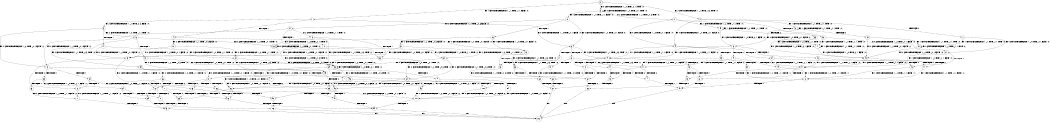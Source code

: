 digraph BCG {
size = "7, 10.5";
center = TRUE;
node [shape = circle];
0 [peripheries = 2];
0 -> 1 [label = "EX !1 !ATOMIC_EXCH_BRANCH (1, +1, TRUE, +1, 1, FALSE) !:0:"];
0 -> 2 [label = "EX !2 !ATOMIC_EXCH_BRANCH (1, +1, TRUE, +0, 3, TRUE) !:0:"];
0 -> 3 [label = "EX !0 !ATOMIC_EXCH_BRANCH (1, +0, TRUE, +0, 1, TRUE) !:0:"];
1 -> 4 [label = "TERMINATE !1"];
1 -> 5 [label = "EX !2 !ATOMIC_EXCH_BRANCH (1, +1, TRUE, +0, 3, FALSE) !:0:"];
1 -> 6 [label = "EX !0 !ATOMIC_EXCH_BRANCH (1, +0, TRUE, +0, 1, FALSE) !:0:"];
2 -> 7 [label = "TERMINATE !2"];
2 -> 8 [label = "EX !1 !ATOMIC_EXCH_BRANCH (1, +1, TRUE, +1, 1, TRUE) !:0:"];
2 -> 9 [label = "EX !0 !ATOMIC_EXCH_BRANCH (1, +0, TRUE, +0, 1, FALSE) !:0:"];
3 -> 10 [label = "EX !1 !ATOMIC_EXCH_BRANCH (1, +1, TRUE, +1, 1, FALSE) !:0:"];
3 -> 11 [label = "EX !2 !ATOMIC_EXCH_BRANCH (1, +1, TRUE, +0, 3, TRUE) !:0:"];
3 -> 3 [label = "EX !0 !ATOMIC_EXCH_BRANCH (1, +0, TRUE, +0, 1, TRUE) !:0:"];
4 -> 12 [label = "EX !2 !ATOMIC_EXCH_BRANCH (1, +1, TRUE, +0, 3, FALSE) !:0:"];
4 -> 13 [label = "EX !0 !ATOMIC_EXCH_BRANCH (1, +0, TRUE, +0, 1, FALSE) !:0:"];
5 -> 14 [label = "TERMINATE !1"];
5 -> 15 [label = "EX !0 !ATOMIC_EXCH_BRANCH (1, +0, TRUE, +0, 1, FALSE) !:0:"];
5 -> 16 [label = "EX !2 !ATOMIC_EXCH_BRANCH (1, +0, TRUE, +1, 1, TRUE) !:0:"];
6 -> 17 [label = "TERMINATE !1"];
6 -> 18 [label = "TERMINATE !0"];
6 -> 19 [label = "EX !2 !ATOMIC_EXCH_BRANCH (1, +1, TRUE, +0, 3, TRUE) !:0:"];
7 -> 20 [label = "EX !1 !ATOMIC_EXCH_BRANCH (1, +1, TRUE, +1, 1, TRUE) !:0:"];
7 -> 21 [label = "EX !0 !ATOMIC_EXCH_BRANCH (1, +0, TRUE, +0, 1, FALSE) !:0:"];
8 -> 22 [label = "TERMINATE !2"];
8 -> 23 [label = "EX !0 !ATOMIC_EXCH_BRANCH (1, +0, TRUE, +0, 1, FALSE) !:0:"];
8 -> 8 [label = "EX !1 !ATOMIC_EXCH_BRANCH (1, +1, TRUE, +1, 1, TRUE) !:0:"];
9 -> 24 [label = "TERMINATE !2"];
9 -> 25 [label = "TERMINATE !0"];
9 -> 19 [label = "EX !1 !ATOMIC_EXCH_BRANCH (1, +1, TRUE, +1, 1, FALSE) !:0:"];
10 -> 26 [label = "TERMINATE !1"];
10 -> 27 [label = "EX !2 !ATOMIC_EXCH_BRANCH (1, +1, TRUE, +0, 3, FALSE) !:0:"];
10 -> 6 [label = "EX !0 !ATOMIC_EXCH_BRANCH (1, +0, TRUE, +0, 1, FALSE) !:0:"];
11 -> 28 [label = "TERMINATE !2"];
11 -> 29 [label = "EX !1 !ATOMIC_EXCH_BRANCH (1, +1, TRUE, +1, 1, TRUE) !:0:"];
11 -> 9 [label = "EX !0 !ATOMIC_EXCH_BRANCH (1, +0, TRUE, +0, 1, FALSE) !:0:"];
12 -> 30 [label = "EX !0 !ATOMIC_EXCH_BRANCH (1, +0, TRUE, +0, 1, FALSE) !:0:"];
12 -> 31 [label = "EX !2 !ATOMIC_EXCH_BRANCH (1, +0, TRUE, +1, 1, TRUE) !:0:"];
13 -> 32 [label = "TERMINATE !0"];
13 -> 33 [label = "EX !2 !ATOMIC_EXCH_BRANCH (1, +1, TRUE, +0, 3, TRUE) !:0:"];
14 -> 30 [label = "EX !0 !ATOMIC_EXCH_BRANCH (1, +0, TRUE, +0, 1, FALSE) !:0:"];
14 -> 31 [label = "EX !2 !ATOMIC_EXCH_BRANCH (1, +0, TRUE, +1, 1, TRUE) !:0:"];
15 -> 34 [label = "TERMINATE !1"];
15 -> 35 [label = "TERMINATE !0"];
15 -> 36 [label = "EX !2 !ATOMIC_EXCH_BRANCH (1, +0, TRUE, +1, 1, FALSE) !:0:"];
16 -> 37 [label = "TERMINATE !1"];
16 -> 38 [label = "EX !0 !ATOMIC_EXCH_BRANCH (1, +0, TRUE, +0, 1, TRUE) !:0:"];
16 -> 39 [label = "EX !2 !ATOMIC_EXCH_BRANCH (1, +1, TRUE, +0, 3, TRUE) !:0:"];
17 -> 32 [label = "TERMINATE !0"];
17 -> 33 [label = "EX !2 !ATOMIC_EXCH_BRANCH (1, +1, TRUE, +0, 3, TRUE) !:0:"];
18 -> 40 [label = "TERMINATE !1"];
18 -> 41 [label = "EX !2 !ATOMIC_EXCH_BRANCH (1, +1, TRUE, +0, 3, TRUE) !:1:"];
19 -> 42 [label = "TERMINATE !1"];
19 -> 43 [label = "TERMINATE !2"];
19 -> 44 [label = "TERMINATE !0"];
20 -> 45 [label = "EX !0 !ATOMIC_EXCH_BRANCH (1, +0, TRUE, +0, 1, FALSE) !:0:"];
20 -> 20 [label = "EX !1 !ATOMIC_EXCH_BRANCH (1, +1, TRUE, +1, 1, TRUE) !:0:"];
21 -> 46 [label = "TERMINATE !0"];
21 -> 47 [label = "EX !1 !ATOMIC_EXCH_BRANCH (1, +1, TRUE, +1, 1, FALSE) !:0:"];
22 -> 45 [label = "EX !0 !ATOMIC_EXCH_BRANCH (1, +0, TRUE, +0, 1, FALSE) !:0:"];
22 -> 20 [label = "EX !1 !ATOMIC_EXCH_BRANCH (1, +1, TRUE, +1, 1, TRUE) !:0:"];
23 -> 48 [label = "TERMINATE !2"];
23 -> 49 [label = "TERMINATE !0"];
23 -> 19 [label = "EX !1 !ATOMIC_EXCH_BRANCH (1, +1, TRUE, +1, 1, FALSE) !:0:"];
24 -> 46 [label = "TERMINATE !0"];
24 -> 47 [label = "EX !1 !ATOMIC_EXCH_BRANCH (1, +1, TRUE, +1, 1, FALSE) !:0:"];
25 -> 50 [label = "TERMINATE !2"];
25 -> 41 [label = "EX !1 !ATOMIC_EXCH_BRANCH (1, +1, TRUE, +1, 1, FALSE) !:1:"];
26 -> 51 [label = "EX !2 !ATOMIC_EXCH_BRANCH (1, +1, TRUE, +0, 3, FALSE) !:0:"];
26 -> 13 [label = "EX !0 !ATOMIC_EXCH_BRANCH (1, +0, TRUE, +0, 1, FALSE) !:0:"];
27 -> 52 [label = "TERMINATE !1"];
27 -> 53 [label = "EX !2 !ATOMIC_EXCH_BRANCH (1, +0, TRUE, +1, 1, TRUE) !:0:"];
27 -> 15 [label = "EX !0 !ATOMIC_EXCH_BRANCH (1, +0, TRUE, +0, 1, FALSE) !:0:"];
28 -> 54 [label = "EX !1 !ATOMIC_EXCH_BRANCH (1, +1, TRUE, +1, 1, TRUE) !:0:"];
28 -> 21 [label = "EX !0 !ATOMIC_EXCH_BRANCH (1, +0, TRUE, +0, 1, FALSE) !:0:"];
29 -> 55 [label = "TERMINATE !2"];
29 -> 29 [label = "EX !1 !ATOMIC_EXCH_BRANCH (1, +1, TRUE, +1, 1, TRUE) !:0:"];
29 -> 23 [label = "EX !0 !ATOMIC_EXCH_BRANCH (1, +0, TRUE, +0, 1, FALSE) !:0:"];
30 -> 56 [label = "TERMINATE !0"];
30 -> 57 [label = "EX !2 !ATOMIC_EXCH_BRANCH (1, +0, TRUE, +1, 1, FALSE) !:0:"];
31 -> 58 [label = "EX !0 !ATOMIC_EXCH_BRANCH (1, +0, TRUE, +0, 1, TRUE) !:0:"];
31 -> 59 [label = "EX !2 !ATOMIC_EXCH_BRANCH (1, +1, TRUE, +0, 3, TRUE) !:0:"];
32 -> 60 [label = "EX !2 !ATOMIC_EXCH_BRANCH (1, +1, TRUE, +0, 3, TRUE) !:2:"];
33 -> 61 [label = "TERMINATE !2"];
33 -> 62 [label = "TERMINATE !0"];
34 -> 56 [label = "TERMINATE !0"];
34 -> 57 [label = "EX !2 !ATOMIC_EXCH_BRANCH (1, +0, TRUE, +1, 1, FALSE) !:0:"];
35 -> 63 [label = "TERMINATE !1"];
35 -> 64 [label = "EX !2 !ATOMIC_EXCH_BRANCH (1, +0, TRUE, +1, 1, FALSE) !:1:"];
36 -> 65 [label = "TERMINATE !1"];
36 -> 66 [label = "TERMINATE !2"];
36 -> 67 [label = "TERMINATE !0"];
37 -> 58 [label = "EX !0 !ATOMIC_EXCH_BRANCH (1, +0, TRUE, +0, 1, TRUE) !:0:"];
37 -> 59 [label = "EX !2 !ATOMIC_EXCH_BRANCH (1, +1, TRUE, +0, 3, TRUE) !:0:"];
38 -> 68 [label = "TERMINATE !1"];
38 -> 69 [label = "EX !2 !ATOMIC_EXCH_BRANCH (1, +1, TRUE, +0, 3, TRUE) !:0:"];
38 -> 38 [label = "EX !0 !ATOMIC_EXCH_BRANCH (1, +0, TRUE, +0, 1, TRUE) !:0:"];
39 -> 70 [label = "TERMINATE !1"];
39 -> 71 [label = "TERMINATE !2"];
39 -> 72 [label = "EX !0 !ATOMIC_EXCH_BRANCH (1, +0, TRUE, +0, 1, FALSE) !:0:"];
40 -> 60 [label = "EX !2 !ATOMIC_EXCH_BRANCH (1, +1, TRUE, +0, 3, TRUE) !:2:"];
41 -> 73 [label = "TERMINATE !1"];
41 -> 74 [label = "TERMINATE !2"];
42 -> 61 [label = "TERMINATE !2"];
42 -> 62 [label = "TERMINATE !0"];
43 -> 75 [label = "TERMINATE !1"];
43 -> 76 [label = "TERMINATE !0"];
44 -> 73 [label = "TERMINATE !1"];
44 -> 74 [label = "TERMINATE !2"];
45 -> 77 [label = "TERMINATE !0"];
45 -> 47 [label = "EX !1 !ATOMIC_EXCH_BRANCH (1, +1, TRUE, +1, 1, FALSE) !:0:"];
46 -> 78 [label = "EX !1 !ATOMIC_EXCH_BRANCH (1, +1, TRUE, +1, 1, FALSE) !:1:"];
47 -> 75 [label = "TERMINATE !1"];
47 -> 76 [label = "TERMINATE !0"];
48 -> 77 [label = "TERMINATE !0"];
48 -> 47 [label = "EX !1 !ATOMIC_EXCH_BRANCH (1, +1, TRUE, +1, 1, FALSE) !:0:"];
49 -> 79 [label = "TERMINATE !2"];
49 -> 41 [label = "EX !1 !ATOMIC_EXCH_BRANCH (1, +1, TRUE, +1, 1, FALSE) !:1:"];
50 -> 78 [label = "EX !1 !ATOMIC_EXCH_BRANCH (1, +1, TRUE, +1, 1, FALSE) !:1:"];
51 -> 80 [label = "EX !2 !ATOMIC_EXCH_BRANCH (1, +0, TRUE, +1, 1, TRUE) !:0:"];
51 -> 30 [label = "EX !0 !ATOMIC_EXCH_BRANCH (1, +0, TRUE, +0, 1, FALSE) !:0:"];
52 -> 80 [label = "EX !2 !ATOMIC_EXCH_BRANCH (1, +0, TRUE, +1, 1, TRUE) !:0:"];
52 -> 30 [label = "EX !0 !ATOMIC_EXCH_BRANCH (1, +0, TRUE, +0, 1, FALSE) !:0:"];
53 -> 68 [label = "TERMINATE !1"];
53 -> 69 [label = "EX !2 !ATOMIC_EXCH_BRANCH (1, +1, TRUE, +0, 3, TRUE) !:0:"];
53 -> 38 [label = "EX !0 !ATOMIC_EXCH_BRANCH (1, +0, TRUE, +0, 1, TRUE) !:0:"];
54 -> 54 [label = "EX !1 !ATOMIC_EXCH_BRANCH (1, +1, TRUE, +1, 1, TRUE) !:0:"];
54 -> 45 [label = "EX !0 !ATOMIC_EXCH_BRANCH (1, +0, TRUE, +0, 1, FALSE) !:0:"];
55 -> 54 [label = "EX !1 !ATOMIC_EXCH_BRANCH (1, +1, TRUE, +1, 1, TRUE) !:0:"];
55 -> 45 [label = "EX !0 !ATOMIC_EXCH_BRANCH (1, +0, TRUE, +0, 1, FALSE) !:0:"];
56 -> 81 [label = "EX !2 !ATOMIC_EXCH_BRANCH (1, +0, TRUE, +1, 1, FALSE) !:2:"];
57 -> 82 [label = "TERMINATE !2"];
57 -> 83 [label = "TERMINATE !0"];
58 -> 84 [label = "EX !2 !ATOMIC_EXCH_BRANCH (1, +1, TRUE, +0, 3, TRUE) !:0:"];
58 -> 58 [label = "EX !0 !ATOMIC_EXCH_BRANCH (1, +0, TRUE, +0, 1, TRUE) !:0:"];
59 -> 85 [label = "TERMINATE !2"];
59 -> 86 [label = "EX !0 !ATOMIC_EXCH_BRANCH (1, +0, TRUE, +0, 1, FALSE) !:0:"];
60 -> 87 [label = "TERMINATE !2"];
61 -> 88 [label = "TERMINATE !0"];
62 -> 87 [label = "TERMINATE !2"];
63 -> 81 [label = "EX !2 !ATOMIC_EXCH_BRANCH (1, +0, TRUE, +1, 1, FALSE) !:2:"];
64 -> 89 [label = "TERMINATE !1"];
64 -> 90 [label = "TERMINATE !2"];
65 -> 82 [label = "TERMINATE !2"];
65 -> 83 [label = "TERMINATE !0"];
66 -> 91 [label = "TERMINATE !1"];
66 -> 92 [label = "TERMINATE !0"];
67 -> 89 [label = "TERMINATE !1"];
67 -> 90 [label = "TERMINATE !2"];
68 -> 84 [label = "EX !2 !ATOMIC_EXCH_BRANCH (1, +1, TRUE, +0, 3, TRUE) !:0:"];
68 -> 58 [label = "EX !0 !ATOMIC_EXCH_BRANCH (1, +0, TRUE, +0, 1, TRUE) !:0:"];
69 -> 93 [label = "TERMINATE !1"];
69 -> 94 [label = "TERMINATE !2"];
69 -> 72 [label = "EX !0 !ATOMIC_EXCH_BRANCH (1, +0, TRUE, +0, 1, FALSE) !:0:"];
70 -> 85 [label = "TERMINATE !2"];
70 -> 86 [label = "EX !0 !ATOMIC_EXCH_BRANCH (1, +0, TRUE, +0, 1, FALSE) !:0:"];
71 -> 95 [label = "TERMINATE !1"];
71 -> 96 [label = "EX !0 !ATOMIC_EXCH_BRANCH (1, +0, TRUE, +0, 1, FALSE) !:0:"];
72 -> 65 [label = "TERMINATE !1"];
72 -> 66 [label = "TERMINATE !2"];
72 -> 67 [label = "TERMINATE !0"];
73 -> 87 [label = "TERMINATE !2"];
74 -> 97 [label = "TERMINATE !1"];
75 -> 88 [label = "TERMINATE !0"];
76 -> 97 [label = "TERMINATE !1"];
77 -> 78 [label = "EX !1 !ATOMIC_EXCH_BRANCH (1, +1, TRUE, +1, 1, FALSE) !:1:"];
78 -> 97 [label = "TERMINATE !1"];
79 -> 78 [label = "EX !1 !ATOMIC_EXCH_BRANCH (1, +1, TRUE, +1, 1, FALSE) !:1:"];
80 -> 84 [label = "EX !2 !ATOMIC_EXCH_BRANCH (1, +1, TRUE, +0, 3, TRUE) !:0:"];
80 -> 58 [label = "EX !0 !ATOMIC_EXCH_BRANCH (1, +0, TRUE, +0, 1, TRUE) !:0:"];
81 -> 98 [label = "TERMINATE !2"];
82 -> 99 [label = "TERMINATE !0"];
83 -> 98 [label = "TERMINATE !2"];
84 -> 100 [label = "TERMINATE !2"];
84 -> 86 [label = "EX !0 !ATOMIC_EXCH_BRANCH (1, +0, TRUE, +0, 1, FALSE) !:0:"];
85 -> 101 [label = "EX !0 !ATOMIC_EXCH_BRANCH (1, +0, TRUE, +0, 1, FALSE) !:0:"];
86 -> 82 [label = "TERMINATE !2"];
86 -> 83 [label = "TERMINATE !0"];
87 -> 102 [label = "exit"];
88 -> 102 [label = "exit"];
89 -> 98 [label = "TERMINATE !2"];
90 -> 103 [label = "TERMINATE !1"];
91 -> 99 [label = "TERMINATE !0"];
92 -> 103 [label = "TERMINATE !1"];
93 -> 100 [label = "TERMINATE !2"];
93 -> 86 [label = "EX !0 !ATOMIC_EXCH_BRANCH (1, +0, TRUE, +0, 1, FALSE) !:0:"];
94 -> 104 [label = "TERMINATE !1"];
94 -> 96 [label = "EX !0 !ATOMIC_EXCH_BRANCH (1, +0, TRUE, +0, 1, FALSE) !:0:"];
95 -> 101 [label = "EX !0 !ATOMIC_EXCH_BRANCH (1, +0, TRUE, +0, 1, FALSE) !:0:"];
96 -> 91 [label = "TERMINATE !1"];
96 -> 92 [label = "TERMINATE !0"];
97 -> 102 [label = "exit"];
98 -> 102 [label = "exit"];
99 -> 102 [label = "exit"];
100 -> 101 [label = "EX !0 !ATOMIC_EXCH_BRANCH (1, +0, TRUE, +0, 1, FALSE) !:0:"];
101 -> 99 [label = "TERMINATE !0"];
103 -> 102 [label = "exit"];
104 -> 101 [label = "EX !0 !ATOMIC_EXCH_BRANCH (1, +0, TRUE, +0, 1, FALSE) !:0:"];
}
